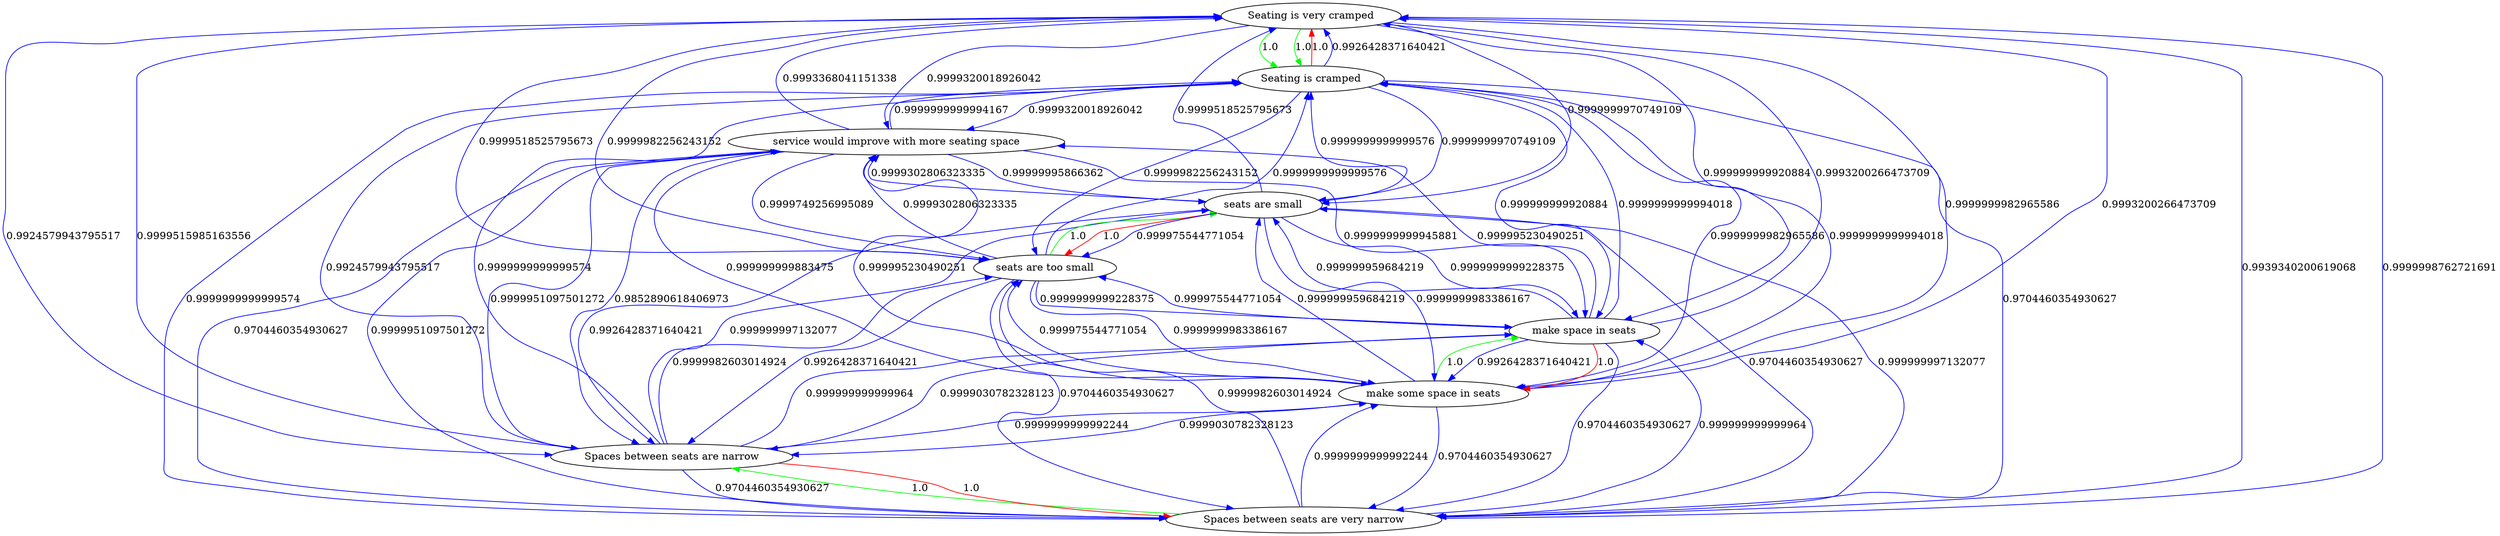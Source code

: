 digraph rawGraph {
"Seating is very cramped";"Seating is cramped";"Spaces between seats are very narrow";"Spaces between seats are narrow";"make some space in seats";"make space in seats";"seats are too small";"seats are small";"service would improve with more seating space";"Seating is very cramped" -> "Seating is cramped" [label=1.0] [color=green]
"Seating is very cramped" -> "Seating is cramped" [label=1.0] [color=green]
"Seating is cramped" -> "Seating is very cramped" [label=1.0] [color=red]
"Spaces between seats are very narrow" -> "Spaces between seats are narrow" [label=1.0] [color=green]
"Spaces between seats are narrow" -> "Spaces between seats are very narrow" [label=1.0] [color=red]
"Seating is very cramped" -> "Spaces between seats are very narrow" [label=0.9939340200619068] [color=blue]
"Seating is very cramped" -> "Spaces between seats are narrow" [label=0.9924579943795517] [color=blue]
"Seating is cramped" -> "Spaces between seats are narrow" [label=0.9924579943795517] [color=blue]
"Spaces between seats are very narrow" -> "Seating is very cramped" [label=0.9999998762721691] [color=blue]
"Spaces between seats are very narrow" -> "Seating is cramped" [label=0.9999999999999574] [color=blue]
"Spaces between seats are narrow" -> "Seating is very cramped" [label=0.9999515985163556] [color=blue]
"Spaces between seats are narrow" -> "Seating is cramped" [label=0.9999999999999574] [color=blue]
"make some space in seats" -> "make space in seats" [label=1.0] [color=green]
"make space in seats" -> "make some space in seats" [label=1.0] [color=red]
"Seating is very cramped" -> "make some space in seats" [label=0.9999999982965586] [color=blue]
"Seating is very cramped" -> "make space in seats" [label=0.999999999920884] [color=blue]
"Seating is cramped" -> "make some space in seats" [label=0.9999999982965586] [color=blue]
"Seating is cramped" -> "make space in seats" [label=0.999999999920884] [color=blue]
"Spaces between seats are very narrow" -> "make some space in seats" [label=0.9999999999992244] [color=blue]
"Spaces between seats are very narrow" -> "make space in seats" [label=0.999999999999964] [color=blue]
"Spaces between seats are narrow" -> "make some space in seats" [label=0.9999999999992244] [color=blue]
"Spaces between seats are narrow" -> "make space in seats" [label=0.999999999999964] [color=blue]
"make some space in seats" -> "Seating is very cramped" [label=0.9993200266473709] [color=blue]
"make some space in seats" -> "Seating is cramped" [label=0.9999999999994018] [color=blue]
"make some space in seats" -> "Spaces between seats are very narrow" [label=0.9704460354930627] [color=blue]
"make some space in seats" -> "Spaces between seats are narrow" [label=0.9999030782328123] [color=blue]
"make space in seats" -> "Seating is very cramped" [label=0.9993200266473709] [color=blue]
"make space in seats" -> "Seating is cramped" [label=0.9999999999994018] [color=blue]
"make space in seats" -> "Spaces between seats are very narrow" [label=0.9704460354930627] [color=blue]
"make space in seats" -> "Spaces between seats are narrow" [label=0.9999030782328123] [color=blue]
"seats are too small" -> "seats are small" [label=1.0] [color=green]
"seats are small" -> "seats are too small" [label=1.0] [color=red]
"Seating is very cramped" -> "seats are too small" [label=0.9999982256243152] [color=blue]
"Seating is very cramped" -> "seats are small" [label=0.9999999970749109] [color=blue]
"Seating is cramped" -> "seats are too small" [label=0.9999982256243152] [color=blue]
"Seating is cramped" -> "seats are small" [label=0.9999999970749109] [color=blue]
"Spaces between seats are very narrow" -> "seats are too small" [label=0.9999982603014924] [color=blue]
"Spaces between seats are very narrow" -> "seats are small" [label=0.999999997132077] [color=blue]
"Spaces between seats are narrow" -> "seats are too small" [label=0.9999982603014924] [color=blue]
"Spaces between seats are narrow" -> "seats are small" [label=0.999999997132077] [color=blue]
"make some space in seats" -> "seats are too small" [label=0.999975544771054] [color=blue]
"make some space in seats" -> "seats are small" [label=0.999999959684219] [color=blue]
"make space in seats" -> "seats are too small" [label=0.999975544771054] [color=blue]
"make space in seats" -> "seats are small" [label=0.999999959684219] [color=blue]
"seats are too small" -> "Seating is very cramped" [label=0.9999518525795673] [color=blue]
"seats are too small" -> "Seating is cramped" [label=0.9999999999999576] [color=blue]
"seats are too small" -> "Spaces between seats are narrow" [label=0.9926428371640421] [color=blue]
"seats are too small" -> "make some space in seats" [label=0.9999999983386167] [color=blue]
"seats are too small" -> "make space in seats" [label=0.9999999999228375] [color=blue]
"seats are small" -> "Seating is very cramped" [label=0.9999518525795673] [color=blue]
"seats are small" -> "Seating is cramped" [label=0.9999999999999576] [color=blue]
"seats are small" -> "Spaces between seats are narrow" [label=0.9926428371640421] [color=blue]
"seats are small" -> "make some space in seats" [label=0.9999999983386167] [color=blue]
"seats are small" -> "make space in seats" [label=0.9999999999228375] [color=blue]
"Seating is very cramped" -> "service would improve with more seating space" [label=0.9999320018926042] [color=blue]
"Seating is cramped" -> "service would improve with more seating space" [label=0.9999320018926042] [color=blue]
"Spaces between seats are very narrow" -> "service would improve with more seating space" [label=0.9999951097501272] [color=blue]
"Spaces between seats are narrow" -> "service would improve with more seating space" [label=0.9999951097501272] [color=blue]
"make some space in seats" -> "service would improve with more seating space" [label=0.999995230490251] [color=blue]
"make space in seats" -> "service would improve with more seating space" [label=0.999995230490251] [color=blue]
"seats are too small" -> "service would improve with more seating space" [label=0.9999302806323335] [color=blue]
"seats are small" -> "service would improve with more seating space" [label=0.9999302806323335] [color=blue]
"service would improve with more seating space" -> "Seating is very cramped" [label=0.9993368041151338] [color=blue]
"service would improve with more seating space" -> "Seating is cramped" [label=0.9999999999994167] [color=blue]
"service would improve with more seating space" -> "Spaces between seats are narrow" [label=0.9852890618406973] [color=blue]
"service would improve with more seating space" -> "make some space in seats" [label=0.999999999883475] [color=blue]
"service would improve with more seating space" -> "make space in seats" [label=0.9999999999945881] [color=blue]
"service would improve with more seating space" -> "seats are too small" [label=0.9999749256995089] [color=blue]
"service would improve with more seating space" -> "seats are small" [label=0.99999995866362] [color=blue]
"Seating is cramped" -> "Spaces between seats are very narrow" [label=0.9704460354930627] [color=blue]
"Seating is cramped" -> "Seating is very cramped" [label=0.9926428371640421] [color=blue]
"Spaces between seats are narrow" -> "Spaces between seats are very narrow" [label=0.9704460354930627] [color=blue]
"make space in seats" -> "make some space in seats" [label=0.9926428371640421] [color=blue]
"seats are too small" -> "Spaces between seats are very narrow" [label=0.9704460354930627] [color=blue]
"seats are small" -> "seats are too small" [label=0.999975544771054] [color=blue]
"seats are small" -> "Spaces between seats are very narrow" [label=0.9704460354930627] [color=blue]
"service would improve with more seating space" -> "Spaces between seats are very narrow" [label=0.9704460354930627] [color=blue]
}